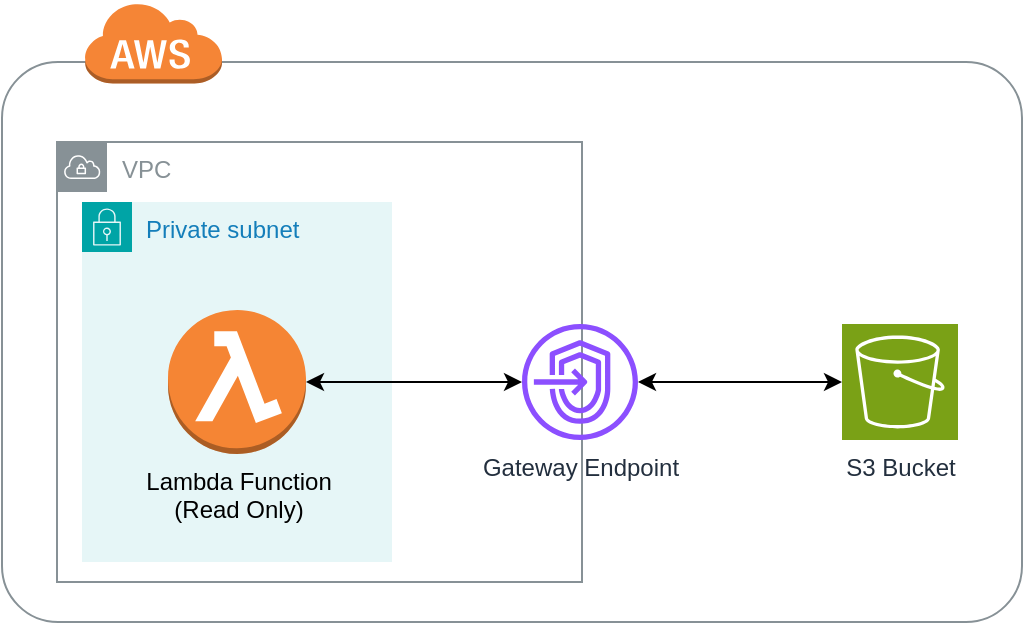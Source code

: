 <mxfile version="24.7.5">
  <diagram name="Page-1" id="uv_faZylAFjuLaQtlM34">
    <mxGraphModel dx="810" dy="481" grid="1" gridSize="10" guides="1" tooltips="1" connect="1" arrows="1" fold="1" page="1" pageScale="1" pageWidth="850" pageHeight="1100" math="0" shadow="0">
      <root>
        <mxCell id="0" />
        <mxCell id="1" parent="0" />
        <mxCell id="85dKuO4XK6YsZ1f4LorB-10" value="" style="group;strokeWidth=1;" vertex="1" connectable="0" parent="1">
          <mxGeometry x="160" y="90" width="510" height="310" as="geometry" />
        </mxCell>
        <mxCell id="85dKuO4XK6YsZ1f4LorB-8" value="" style="rounded=1;arcSize=10;dashed=0;fillColor=none;gradientColor=none;strokeWidth=1;strokeColor=#879196;" vertex="1" parent="85dKuO4XK6YsZ1f4LorB-10">
          <mxGeometry y="30" width="510" height="280" as="geometry" />
        </mxCell>
        <mxCell id="85dKuO4XK6YsZ1f4LorB-9" value="" style="dashed=0;html=1;shape=mxgraph.aws3.cloud;fillColor=#F58536;gradientColor=none;dashed=0;" vertex="1" parent="85dKuO4XK6YsZ1f4LorB-10">
          <mxGeometry x="41" width="69" height="40.73" as="geometry" />
        </mxCell>
        <mxCell id="85dKuO4XK6YsZ1f4LorB-2" value="Private subnet" style="points=[[0,0],[0.25,0],[0.5,0],[0.75,0],[1,0],[1,0.25],[1,0.5],[1,0.75],[1,1],[0.75,1],[0.5,1],[0.25,1],[0,1],[0,0.75],[0,0.5],[0,0.25]];outlineConnect=0;gradientColor=none;html=1;whiteSpace=wrap;fontSize=12;fontStyle=0;container=0;pointerEvents=0;collapsible=0;recursiveResize=0;shape=mxgraph.aws4.group;grIcon=mxgraph.aws4.group_security_group;grStroke=0;strokeColor=#00A4A6;fillColor=#E6F6F7;verticalAlign=top;align=left;spacingLeft=30;fontColor=#147EBA;dashed=0;" vertex="1" parent="1">
          <mxGeometry x="200" y="190" width="155" height="180" as="geometry" />
        </mxCell>
        <mxCell id="85dKuO4XK6YsZ1f4LorB-1" value="VPC" style="sketch=0;outlineConnect=0;gradientColor=none;html=1;whiteSpace=wrap;fontSize=12;fontStyle=0;shape=mxgraph.aws4.group;grIcon=mxgraph.aws4.group_vpc;strokeColor=#879196;fillColor=none;verticalAlign=top;align=left;spacingLeft=30;fontColor=#879196;dashed=0;" vertex="1" parent="1">
          <mxGeometry x="187.5" y="160" width="262.5" height="220" as="geometry" />
        </mxCell>
        <mxCell id="85dKuO4XK6YsZ1f4LorB-5" style="edgeStyle=orthogonalEdgeStyle;rounded=0;orthogonalLoop=1;jettySize=auto;html=1;startArrow=classic;startFill=1;" edge="1" parent="1" source="85dKuO4XK6YsZ1f4LorB-3" target="85dKuO4XK6YsZ1f4LorB-4">
          <mxGeometry relative="1" as="geometry" />
        </mxCell>
        <mxCell id="85dKuO4XK6YsZ1f4LorB-3" value="Lambda Function&lt;br&gt;(Read Only)" style="outlineConnect=0;dashed=0;verticalLabelPosition=bottom;verticalAlign=top;align=center;html=1;shape=mxgraph.aws3.lambda_function;fillColor=#F58534;gradientColor=none;" vertex="1" parent="1">
          <mxGeometry x="243" y="244" width="69" height="72" as="geometry" />
        </mxCell>
        <mxCell id="85dKuO4XK6YsZ1f4LorB-7" style="edgeStyle=orthogonalEdgeStyle;rounded=0;orthogonalLoop=1;jettySize=auto;html=1;startArrow=classic;startFill=1;" edge="1" parent="1" source="85dKuO4XK6YsZ1f4LorB-4" target="85dKuO4XK6YsZ1f4LorB-6">
          <mxGeometry relative="1" as="geometry" />
        </mxCell>
        <mxCell id="85dKuO4XK6YsZ1f4LorB-4" value="Gateway Endpoint" style="sketch=0;outlineConnect=0;fontColor=#232F3E;gradientColor=none;fillColor=#8C4FFF;strokeColor=none;dashed=0;verticalLabelPosition=bottom;verticalAlign=top;align=center;html=1;fontSize=12;fontStyle=0;aspect=fixed;pointerEvents=1;shape=mxgraph.aws4.endpoints;" vertex="1" parent="1">
          <mxGeometry x="420" y="251" width="58" height="58" as="geometry" />
        </mxCell>
        <mxCell id="85dKuO4XK6YsZ1f4LorB-6" value="S3 Bucket" style="sketch=0;points=[[0,0,0],[0.25,0,0],[0.5,0,0],[0.75,0,0],[1,0,0],[0,1,0],[0.25,1,0],[0.5,1,0],[0.75,1,0],[1,1,0],[0,0.25,0],[0,0.5,0],[0,0.75,0],[1,0.25,0],[1,0.5,0],[1,0.75,0]];outlineConnect=0;fontColor=#232F3E;fillColor=#7AA116;strokeColor=#ffffff;dashed=0;verticalLabelPosition=bottom;verticalAlign=top;align=center;html=1;fontSize=12;fontStyle=0;aspect=fixed;shape=mxgraph.aws4.resourceIcon;resIcon=mxgraph.aws4.s3;" vertex="1" parent="1">
          <mxGeometry x="580" y="251" width="58" height="58" as="geometry" />
        </mxCell>
      </root>
    </mxGraphModel>
  </diagram>
</mxfile>
